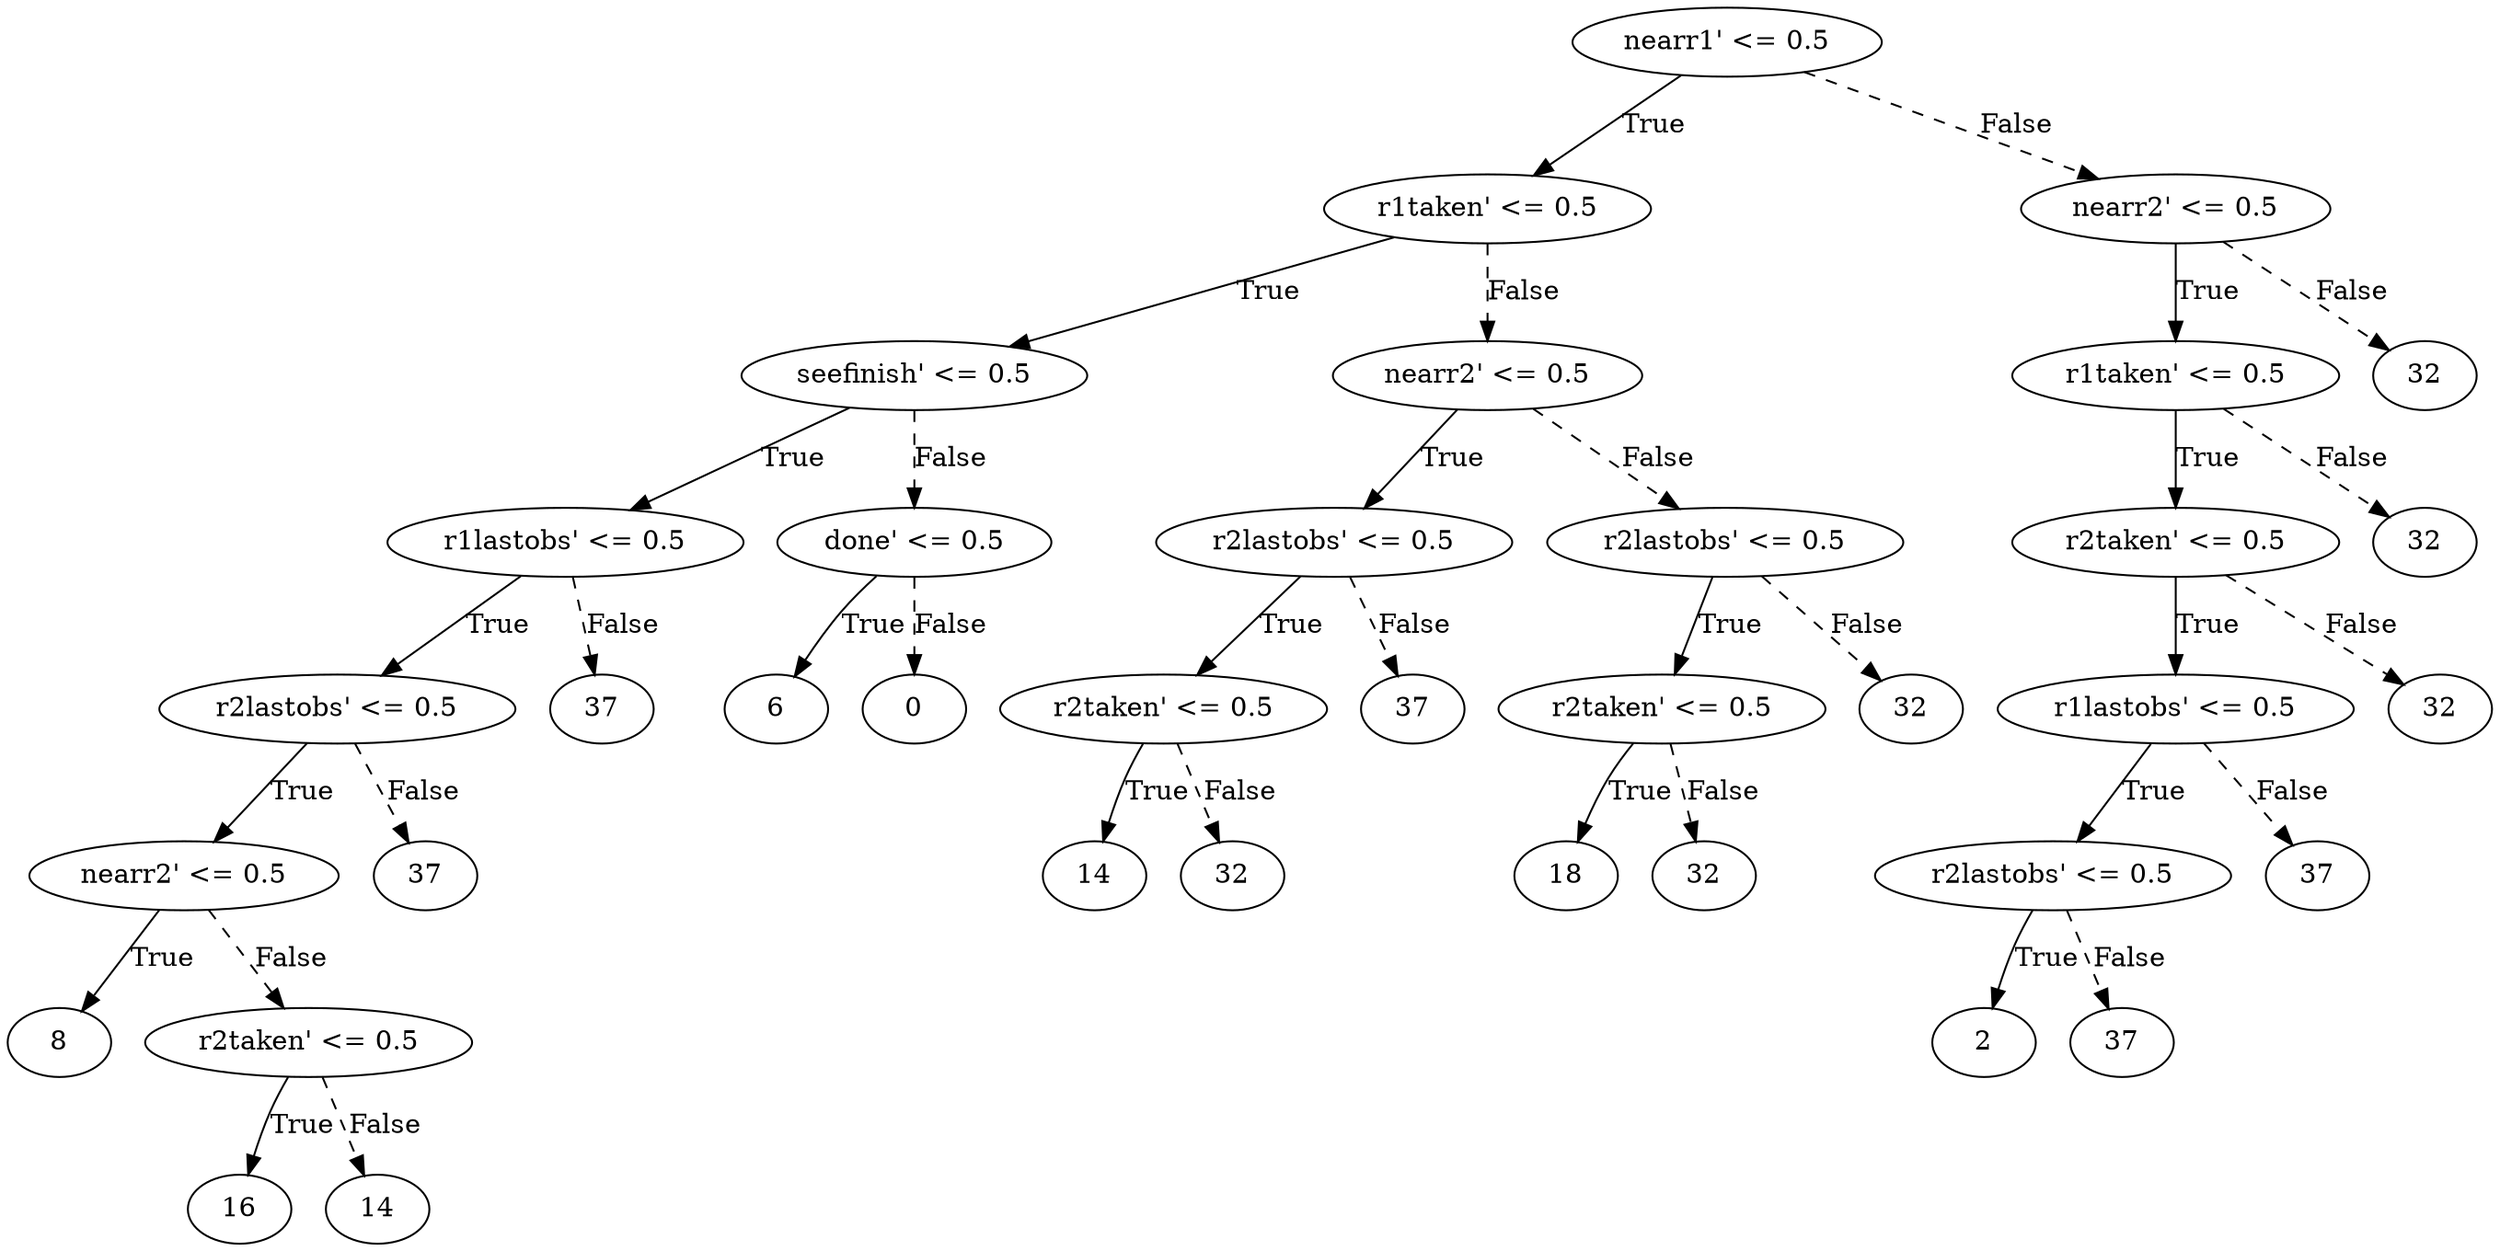 digraph {
0 [label="nearr1' <= 0.5"];
1 [label="r1taken' <= 0.5"];
2 [label="seefinish' <= 0.5"];
3 [label="r1lastobs' <= 0.5"];
4 [label="r2lastobs' <= 0.5"];
5 [label="nearr2' <= 0.5"];
6 [label="8"];
5 -> 6 [label="True"];
7 [label="r2taken' <= 0.5"];
8 [label="16"];
7 -> 8 [label="True"];
9 [label="14"];
7 -> 9 [style="dashed", label="False"];
5 -> 7 [style="dashed", label="False"];
4 -> 5 [label="True"];
10 [label="37"];
4 -> 10 [style="dashed", label="False"];
3 -> 4 [label="True"];
11 [label="37"];
3 -> 11 [style="dashed", label="False"];
2 -> 3 [label="True"];
12 [label="done' <= 0.5"];
13 [label="6"];
12 -> 13 [label="True"];
14 [label="0"];
12 -> 14 [style="dashed", label="False"];
2 -> 12 [style="dashed", label="False"];
1 -> 2 [label="True"];
15 [label="nearr2' <= 0.5"];
16 [label="r2lastobs' <= 0.5"];
17 [label="r2taken' <= 0.5"];
18 [label="14"];
17 -> 18 [label="True"];
19 [label="32"];
17 -> 19 [style="dashed", label="False"];
16 -> 17 [label="True"];
20 [label="37"];
16 -> 20 [style="dashed", label="False"];
15 -> 16 [label="True"];
21 [label="r2lastobs' <= 0.5"];
22 [label="r2taken' <= 0.5"];
23 [label="18"];
22 -> 23 [label="True"];
24 [label="32"];
22 -> 24 [style="dashed", label="False"];
21 -> 22 [label="True"];
25 [label="32"];
21 -> 25 [style="dashed", label="False"];
15 -> 21 [style="dashed", label="False"];
1 -> 15 [style="dashed", label="False"];
0 -> 1 [label="True"];
26 [label="nearr2' <= 0.5"];
27 [label="r1taken' <= 0.5"];
28 [label="r2taken' <= 0.5"];
29 [label="r1lastobs' <= 0.5"];
30 [label="r2lastobs' <= 0.5"];
31 [label="2"];
30 -> 31 [label="True"];
32 [label="37"];
30 -> 32 [style="dashed", label="False"];
29 -> 30 [label="True"];
33 [label="37"];
29 -> 33 [style="dashed", label="False"];
28 -> 29 [label="True"];
34 [label="32"];
28 -> 34 [style="dashed", label="False"];
27 -> 28 [label="True"];
35 [label="32"];
27 -> 35 [style="dashed", label="False"];
26 -> 27 [label="True"];
36 [label="32"];
26 -> 36 [style="dashed", label="False"];
0 -> 26 [style="dashed", label="False"];

}